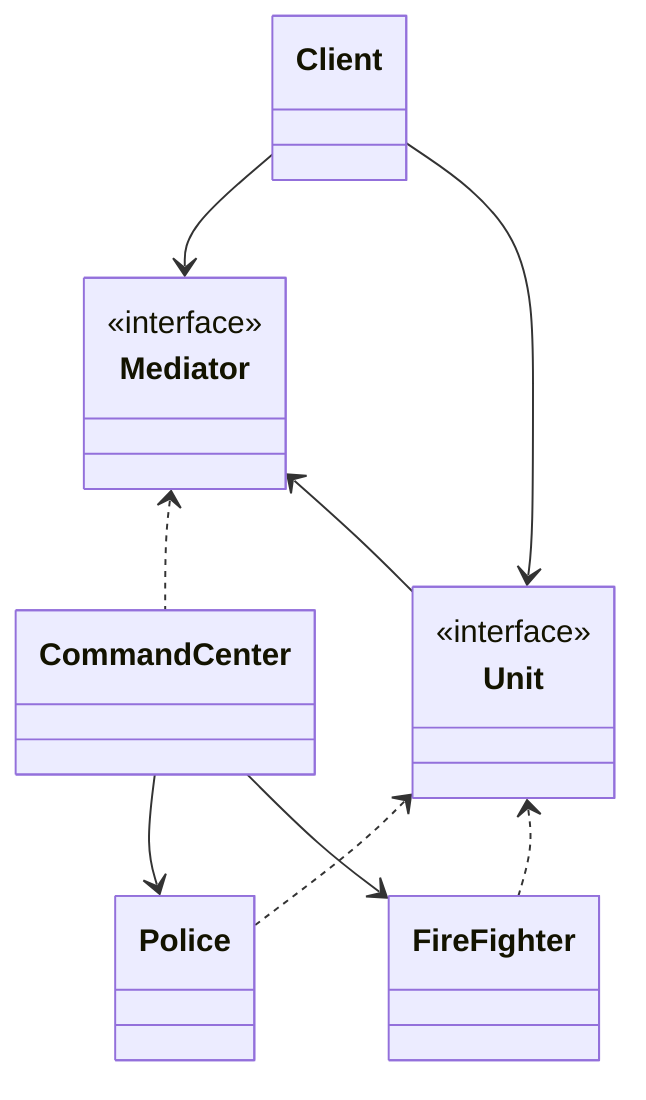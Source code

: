 classDiagram

    class Client

    class Mediator {
        <<interface>>
    }
    class CommandCenter
    Mediator <.. CommandCenter

    class Unit {
        <<interface>>
    }
    class Police
    class FireFighter
    Unit <.. Police
    Unit <.. FireFighter

    Mediator <-- Unit
    CommandCenter --> Police
    CommandCenter --> FireFighter

    Client --> Mediator
    Client --> Unit